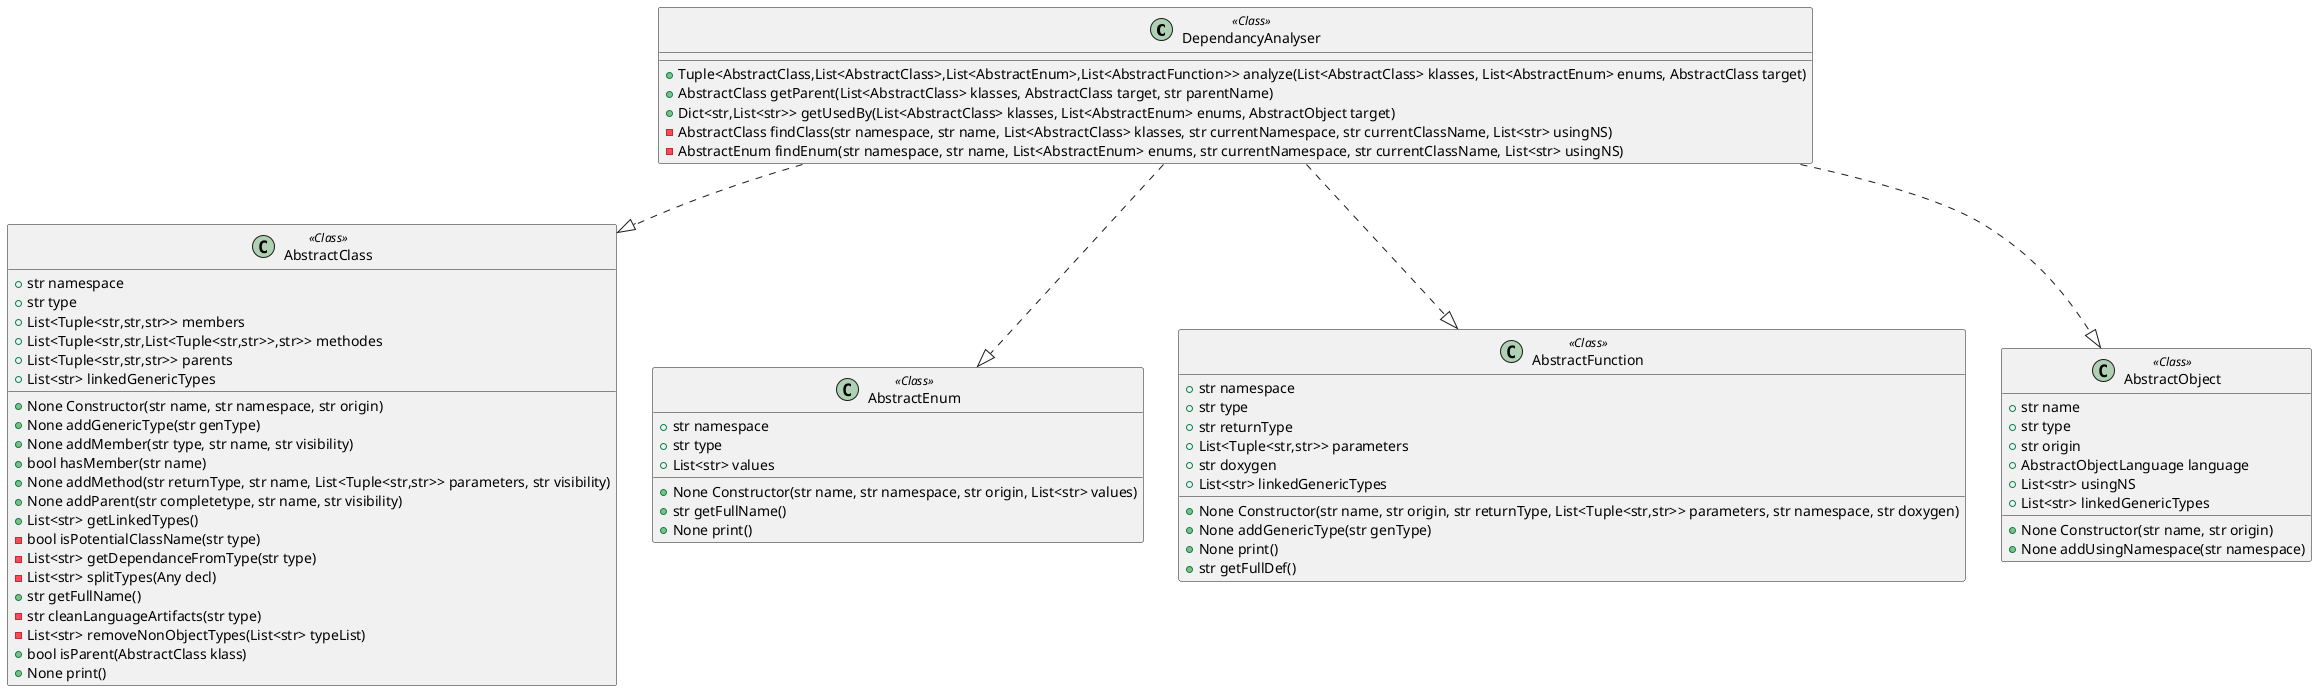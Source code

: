 @startuml
class DependancyAnalyser <<Class>>
{
+Tuple<AbstractClass,List<AbstractClass>,List<AbstractEnum>,List<AbstractFunction>> analyze(List<AbstractClass> klasses, List<AbstractEnum> enums, AbstractClass target)
+AbstractClass getParent(List<AbstractClass> klasses, AbstractClass target, str parentName)
+Dict<str,List<str>> getUsedBy(List<AbstractClass> klasses, List<AbstractEnum> enums, AbstractObject target)
-AbstractClass findClass(str namespace, str name, List<AbstractClass> klasses, str currentNamespace, str currentClassName, List<str> usingNS)
-AbstractEnum findEnum(str namespace, str name, List<AbstractEnum> enums, str currentNamespace, str currentClassName, List<str> usingNS)
}
class AbstractClass <<Class>>
{
+ str namespace
+ str type
+ List<Tuple<str,str,str>> members
+ List<Tuple<str,str,List<Tuple<str,str>>,str>> methodes
+ List<Tuple<str,str,str>> parents
+ List<str> linkedGenericTypes
+None Constructor(str name, str namespace, str origin)
+None addGenericType(str genType)
+None addMember(str type, str name, str visibility)
+bool hasMember(str name)
+None addMethod(str returnType, str name, List<Tuple<str,str>> parameters, str visibility)
+None addParent(str completetype, str name, str visibility)
+List<str> getLinkedTypes()
-bool isPotentialClassName(str type)
-List<str> getDependanceFromType(str type)
-List<str> splitTypes(Any decl)
+str getFullName()
-str cleanLanguageArtifacts(str type)
-List<str> removeNonObjectTypes(List<str> typeList)
+bool isParent(AbstractClass klass)
+None print()
}
class AbstractEnum <<Class>>
{
+ str namespace
+ str type
+ List<str> values
+None Constructor(str name, str namespace, str origin, List<str> values)
+str getFullName()
+None print()
}
class AbstractFunction <<Class>>
{
+ str namespace
+ str type
+ str returnType
+ List<Tuple<str,str>> parameters
+ str doxygen
+ List<str> linkedGenericTypes
+None Constructor(str name, str origin, str returnType, List<Tuple<str,str>> parameters, str namespace, str doxygen)
+None addGenericType(str genType)
+None print()
+str getFullDef()
}
class AbstractObject <<Class>>
{
+ str name
+ str type
+ str origin
+ AbstractObjectLanguage language
+ List<str> usingNS
+ List<str> linkedGenericTypes
+None Constructor(str name, str origin)
+None addUsingNamespace(str namespace)
}
DependancyAnalyser ..|> AbstractClass
DependancyAnalyser ..|> AbstractEnum
DependancyAnalyser ..|> AbstractFunction
DependancyAnalyser ..|> AbstractObject
@enduml
